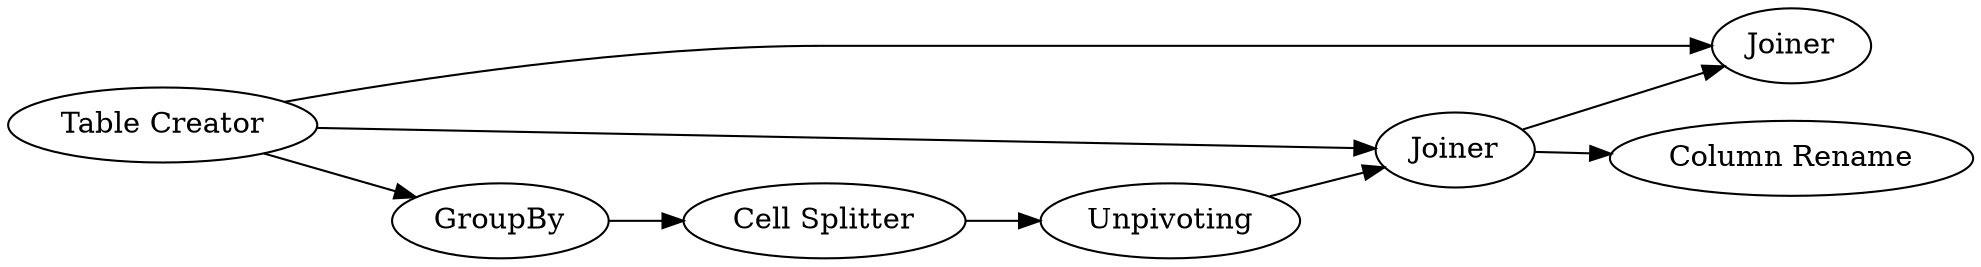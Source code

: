 digraph {
	29 -> 31
	33 -> 29
	34 -> 31
	28 -> 33
	30 -> 28
	29 -> 32
	34 -> 30
	34 -> 29
	30 [label=GroupBy]
	34 [label="Table Creator"]
	29 [label=Joiner]
	28 [label="Cell Splitter"]
	31 [label=Joiner]
	33 [label=Unpivoting]
	32 [label="Column Rename"]
	rankdir=LR
}
